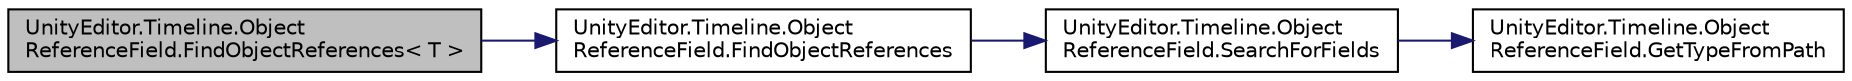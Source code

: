 digraph "UnityEditor.Timeline.ObjectReferenceField.FindObjectReferences&lt; T &gt;"
{
 // LATEX_PDF_SIZE
  edge [fontname="Helvetica",fontsize="10",labelfontname="Helvetica",labelfontsize="10"];
  node [fontname="Helvetica",fontsize="10",shape=record];
  rankdir="LR";
  Node1 [label="UnityEditor.Timeline.Object\lReferenceField.FindObjectReferences\< T \>",height=0.2,width=0.4,color="black", fillcolor="grey75", style="filled", fontcolor="black",tooltip=" "];
  Node1 -> Node2 [color="midnightblue",fontsize="10",style="solid",fontname="Helvetica"];
  Node2 [label="UnityEditor.Timeline.Object\lReferenceField.FindObjectReferences",height=0.2,width=0.4,color="black", fillcolor="white", style="filled",URL="$struct_unity_editor_1_1_timeline_1_1_object_reference_field.html#aa71dd9e07a25b3cf54b68e12550e98a9",tooltip=" "];
  Node2 -> Node3 [color="midnightblue",fontsize="10",style="solid",fontname="Helvetica"];
  Node3 [label="UnityEditor.Timeline.Object\lReferenceField.SearchForFields",height=0.2,width=0.4,color="black", fillcolor="white", style="filled",URL="$struct_unity_editor_1_1_timeline_1_1_object_reference_field.html#a3010541a8164e9f9b8d597f2d444b155",tooltip=" "];
  Node3 -> Node4 [color="midnightblue",fontsize="10",style="solid",fontname="Helvetica"];
  Node4 [label="UnityEditor.Timeline.Object\lReferenceField.GetTypeFromPath",height=0.2,width=0.4,color="black", fillcolor="white", style="filled",URL="$struct_unity_editor_1_1_timeline_1_1_object_reference_field.html#a9d6438cdcb34efd12e88ff7964ce5a37",tooltip=" "];
}
